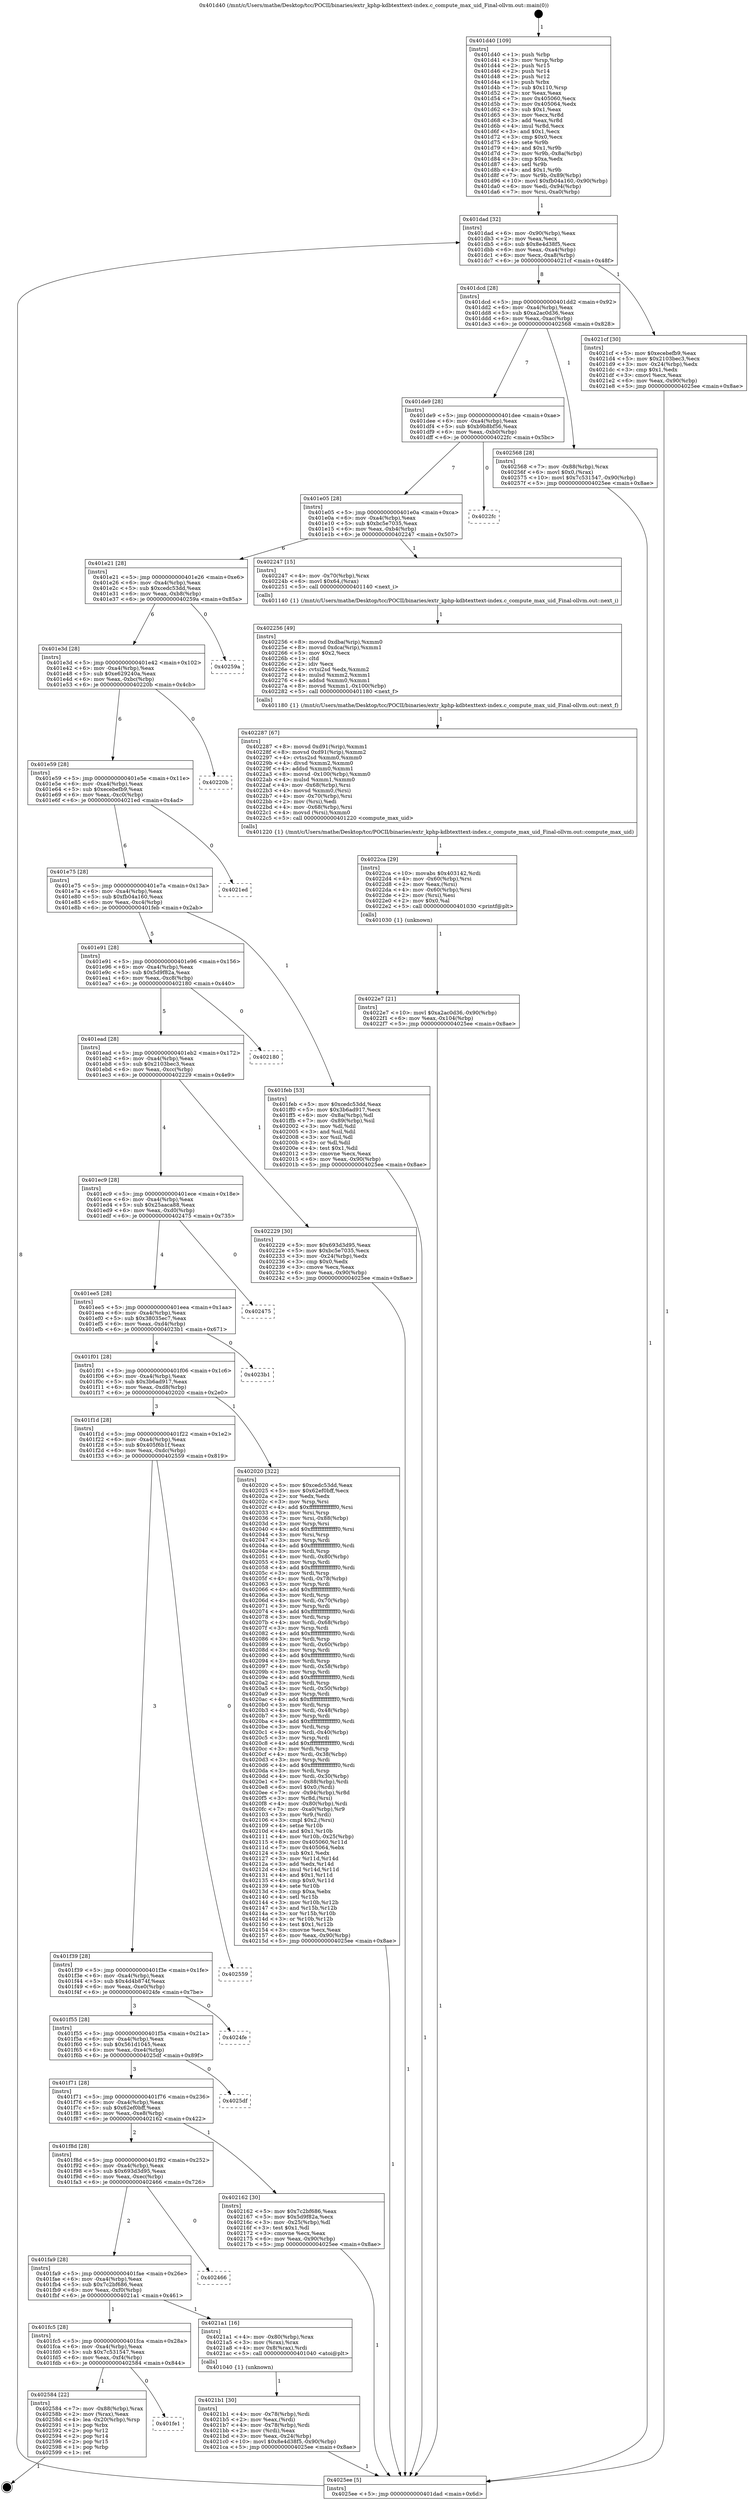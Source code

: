 digraph "0x401d40" {
  label = "0x401d40 (/mnt/c/Users/mathe/Desktop/tcc/POCII/binaries/extr_kphp-kdbtexttext-index.c_compute_max_uid_Final-ollvm.out::main(0))"
  labelloc = "t"
  node[shape=record]

  Entry [label="",width=0.3,height=0.3,shape=circle,fillcolor=black,style=filled]
  "0x401dad" [label="{
     0x401dad [32]\l
     | [instrs]\l
     &nbsp;&nbsp;0x401dad \<+6\>: mov -0x90(%rbp),%eax\l
     &nbsp;&nbsp;0x401db3 \<+2\>: mov %eax,%ecx\l
     &nbsp;&nbsp;0x401db5 \<+6\>: sub $0x8e4d38f5,%ecx\l
     &nbsp;&nbsp;0x401dbb \<+6\>: mov %eax,-0xa4(%rbp)\l
     &nbsp;&nbsp;0x401dc1 \<+6\>: mov %ecx,-0xa8(%rbp)\l
     &nbsp;&nbsp;0x401dc7 \<+6\>: je 00000000004021cf \<main+0x48f\>\l
  }"]
  "0x4021cf" [label="{
     0x4021cf [30]\l
     | [instrs]\l
     &nbsp;&nbsp;0x4021cf \<+5\>: mov $0xecebefb9,%eax\l
     &nbsp;&nbsp;0x4021d4 \<+5\>: mov $0x2103bec3,%ecx\l
     &nbsp;&nbsp;0x4021d9 \<+3\>: mov -0x24(%rbp),%edx\l
     &nbsp;&nbsp;0x4021dc \<+3\>: cmp $0x1,%edx\l
     &nbsp;&nbsp;0x4021df \<+3\>: cmovl %ecx,%eax\l
     &nbsp;&nbsp;0x4021e2 \<+6\>: mov %eax,-0x90(%rbp)\l
     &nbsp;&nbsp;0x4021e8 \<+5\>: jmp 00000000004025ee \<main+0x8ae\>\l
  }"]
  "0x401dcd" [label="{
     0x401dcd [28]\l
     | [instrs]\l
     &nbsp;&nbsp;0x401dcd \<+5\>: jmp 0000000000401dd2 \<main+0x92\>\l
     &nbsp;&nbsp;0x401dd2 \<+6\>: mov -0xa4(%rbp),%eax\l
     &nbsp;&nbsp;0x401dd8 \<+5\>: sub $0xa2ac0d36,%eax\l
     &nbsp;&nbsp;0x401ddd \<+6\>: mov %eax,-0xac(%rbp)\l
     &nbsp;&nbsp;0x401de3 \<+6\>: je 0000000000402568 \<main+0x828\>\l
  }"]
  Exit [label="",width=0.3,height=0.3,shape=circle,fillcolor=black,style=filled,peripheries=2]
  "0x402568" [label="{
     0x402568 [28]\l
     | [instrs]\l
     &nbsp;&nbsp;0x402568 \<+7\>: mov -0x88(%rbp),%rax\l
     &nbsp;&nbsp;0x40256f \<+6\>: movl $0x0,(%rax)\l
     &nbsp;&nbsp;0x402575 \<+10\>: movl $0x7c531547,-0x90(%rbp)\l
     &nbsp;&nbsp;0x40257f \<+5\>: jmp 00000000004025ee \<main+0x8ae\>\l
  }"]
  "0x401de9" [label="{
     0x401de9 [28]\l
     | [instrs]\l
     &nbsp;&nbsp;0x401de9 \<+5\>: jmp 0000000000401dee \<main+0xae\>\l
     &nbsp;&nbsp;0x401dee \<+6\>: mov -0xa4(%rbp),%eax\l
     &nbsp;&nbsp;0x401df4 \<+5\>: sub $0xb9b8bf56,%eax\l
     &nbsp;&nbsp;0x401df9 \<+6\>: mov %eax,-0xb0(%rbp)\l
     &nbsp;&nbsp;0x401dff \<+6\>: je 00000000004022fc \<main+0x5bc\>\l
  }"]
  "0x401fe1" [label="{
     0x401fe1\l
  }", style=dashed]
  "0x4022fc" [label="{
     0x4022fc\l
  }", style=dashed]
  "0x401e05" [label="{
     0x401e05 [28]\l
     | [instrs]\l
     &nbsp;&nbsp;0x401e05 \<+5\>: jmp 0000000000401e0a \<main+0xca\>\l
     &nbsp;&nbsp;0x401e0a \<+6\>: mov -0xa4(%rbp),%eax\l
     &nbsp;&nbsp;0x401e10 \<+5\>: sub $0xbc5e7035,%eax\l
     &nbsp;&nbsp;0x401e15 \<+6\>: mov %eax,-0xb4(%rbp)\l
     &nbsp;&nbsp;0x401e1b \<+6\>: je 0000000000402247 \<main+0x507\>\l
  }"]
  "0x402584" [label="{
     0x402584 [22]\l
     | [instrs]\l
     &nbsp;&nbsp;0x402584 \<+7\>: mov -0x88(%rbp),%rax\l
     &nbsp;&nbsp;0x40258b \<+2\>: mov (%rax),%eax\l
     &nbsp;&nbsp;0x40258d \<+4\>: lea -0x20(%rbp),%rsp\l
     &nbsp;&nbsp;0x402591 \<+1\>: pop %rbx\l
     &nbsp;&nbsp;0x402592 \<+2\>: pop %r12\l
     &nbsp;&nbsp;0x402594 \<+2\>: pop %r14\l
     &nbsp;&nbsp;0x402596 \<+2\>: pop %r15\l
     &nbsp;&nbsp;0x402598 \<+1\>: pop %rbp\l
     &nbsp;&nbsp;0x402599 \<+1\>: ret\l
  }"]
  "0x402247" [label="{
     0x402247 [15]\l
     | [instrs]\l
     &nbsp;&nbsp;0x402247 \<+4\>: mov -0x70(%rbp),%rax\l
     &nbsp;&nbsp;0x40224b \<+6\>: movl $0x64,(%rax)\l
     &nbsp;&nbsp;0x402251 \<+5\>: call 0000000000401140 \<next_i\>\l
     | [calls]\l
     &nbsp;&nbsp;0x401140 \{1\} (/mnt/c/Users/mathe/Desktop/tcc/POCII/binaries/extr_kphp-kdbtexttext-index.c_compute_max_uid_Final-ollvm.out::next_i)\l
  }"]
  "0x401e21" [label="{
     0x401e21 [28]\l
     | [instrs]\l
     &nbsp;&nbsp;0x401e21 \<+5\>: jmp 0000000000401e26 \<main+0xe6\>\l
     &nbsp;&nbsp;0x401e26 \<+6\>: mov -0xa4(%rbp),%eax\l
     &nbsp;&nbsp;0x401e2c \<+5\>: sub $0xcedc53dd,%eax\l
     &nbsp;&nbsp;0x401e31 \<+6\>: mov %eax,-0xb8(%rbp)\l
     &nbsp;&nbsp;0x401e37 \<+6\>: je 000000000040259a \<main+0x85a\>\l
  }"]
  "0x4022e7" [label="{
     0x4022e7 [21]\l
     | [instrs]\l
     &nbsp;&nbsp;0x4022e7 \<+10\>: movl $0xa2ac0d36,-0x90(%rbp)\l
     &nbsp;&nbsp;0x4022f1 \<+6\>: mov %eax,-0x104(%rbp)\l
     &nbsp;&nbsp;0x4022f7 \<+5\>: jmp 00000000004025ee \<main+0x8ae\>\l
  }"]
  "0x40259a" [label="{
     0x40259a\l
  }", style=dashed]
  "0x401e3d" [label="{
     0x401e3d [28]\l
     | [instrs]\l
     &nbsp;&nbsp;0x401e3d \<+5\>: jmp 0000000000401e42 \<main+0x102\>\l
     &nbsp;&nbsp;0x401e42 \<+6\>: mov -0xa4(%rbp),%eax\l
     &nbsp;&nbsp;0x401e48 \<+5\>: sub $0xe629240a,%eax\l
     &nbsp;&nbsp;0x401e4d \<+6\>: mov %eax,-0xbc(%rbp)\l
     &nbsp;&nbsp;0x401e53 \<+6\>: je 000000000040220b \<main+0x4cb\>\l
  }"]
  "0x4022ca" [label="{
     0x4022ca [29]\l
     | [instrs]\l
     &nbsp;&nbsp;0x4022ca \<+10\>: movabs $0x403142,%rdi\l
     &nbsp;&nbsp;0x4022d4 \<+4\>: mov -0x60(%rbp),%rsi\l
     &nbsp;&nbsp;0x4022d8 \<+2\>: mov %eax,(%rsi)\l
     &nbsp;&nbsp;0x4022da \<+4\>: mov -0x60(%rbp),%rsi\l
     &nbsp;&nbsp;0x4022de \<+2\>: mov (%rsi),%esi\l
     &nbsp;&nbsp;0x4022e0 \<+2\>: mov $0x0,%al\l
     &nbsp;&nbsp;0x4022e2 \<+5\>: call 0000000000401030 \<printf@plt\>\l
     | [calls]\l
     &nbsp;&nbsp;0x401030 \{1\} (unknown)\l
  }"]
  "0x40220b" [label="{
     0x40220b\l
  }", style=dashed]
  "0x401e59" [label="{
     0x401e59 [28]\l
     | [instrs]\l
     &nbsp;&nbsp;0x401e59 \<+5\>: jmp 0000000000401e5e \<main+0x11e\>\l
     &nbsp;&nbsp;0x401e5e \<+6\>: mov -0xa4(%rbp),%eax\l
     &nbsp;&nbsp;0x401e64 \<+5\>: sub $0xecebefb9,%eax\l
     &nbsp;&nbsp;0x401e69 \<+6\>: mov %eax,-0xc0(%rbp)\l
     &nbsp;&nbsp;0x401e6f \<+6\>: je 00000000004021ed \<main+0x4ad\>\l
  }"]
  "0x402287" [label="{
     0x402287 [67]\l
     | [instrs]\l
     &nbsp;&nbsp;0x402287 \<+8\>: movsd 0xd91(%rip),%xmm1\l
     &nbsp;&nbsp;0x40228f \<+8\>: movsd 0xd91(%rip),%xmm2\l
     &nbsp;&nbsp;0x402297 \<+4\>: cvtss2sd %xmm0,%xmm0\l
     &nbsp;&nbsp;0x40229b \<+4\>: divsd %xmm2,%xmm0\l
     &nbsp;&nbsp;0x40229f \<+4\>: addsd %xmm0,%xmm1\l
     &nbsp;&nbsp;0x4022a3 \<+8\>: movsd -0x100(%rbp),%xmm0\l
     &nbsp;&nbsp;0x4022ab \<+4\>: mulsd %xmm1,%xmm0\l
     &nbsp;&nbsp;0x4022af \<+4\>: mov -0x68(%rbp),%rsi\l
     &nbsp;&nbsp;0x4022b3 \<+4\>: movsd %xmm0,(%rsi)\l
     &nbsp;&nbsp;0x4022b7 \<+4\>: mov -0x70(%rbp),%rsi\l
     &nbsp;&nbsp;0x4022bb \<+2\>: mov (%rsi),%edi\l
     &nbsp;&nbsp;0x4022bd \<+4\>: mov -0x68(%rbp),%rsi\l
     &nbsp;&nbsp;0x4022c1 \<+4\>: movsd (%rsi),%xmm0\l
     &nbsp;&nbsp;0x4022c5 \<+5\>: call 0000000000401220 \<compute_max_uid\>\l
     | [calls]\l
     &nbsp;&nbsp;0x401220 \{1\} (/mnt/c/Users/mathe/Desktop/tcc/POCII/binaries/extr_kphp-kdbtexttext-index.c_compute_max_uid_Final-ollvm.out::compute_max_uid)\l
  }"]
  "0x4021ed" [label="{
     0x4021ed\l
  }", style=dashed]
  "0x401e75" [label="{
     0x401e75 [28]\l
     | [instrs]\l
     &nbsp;&nbsp;0x401e75 \<+5\>: jmp 0000000000401e7a \<main+0x13a\>\l
     &nbsp;&nbsp;0x401e7a \<+6\>: mov -0xa4(%rbp),%eax\l
     &nbsp;&nbsp;0x401e80 \<+5\>: sub $0xfb04a160,%eax\l
     &nbsp;&nbsp;0x401e85 \<+6\>: mov %eax,-0xc4(%rbp)\l
     &nbsp;&nbsp;0x401e8b \<+6\>: je 0000000000401feb \<main+0x2ab\>\l
  }"]
  "0x402256" [label="{
     0x402256 [49]\l
     | [instrs]\l
     &nbsp;&nbsp;0x402256 \<+8\>: movsd 0xdba(%rip),%xmm0\l
     &nbsp;&nbsp;0x40225e \<+8\>: movsd 0xdca(%rip),%xmm1\l
     &nbsp;&nbsp;0x402266 \<+5\>: mov $0x2,%ecx\l
     &nbsp;&nbsp;0x40226b \<+1\>: cltd\l
     &nbsp;&nbsp;0x40226c \<+2\>: idiv %ecx\l
     &nbsp;&nbsp;0x40226e \<+4\>: cvtsi2sd %edx,%xmm2\l
     &nbsp;&nbsp;0x402272 \<+4\>: mulsd %xmm2,%xmm1\l
     &nbsp;&nbsp;0x402276 \<+4\>: addsd %xmm0,%xmm1\l
     &nbsp;&nbsp;0x40227a \<+8\>: movsd %xmm1,-0x100(%rbp)\l
     &nbsp;&nbsp;0x402282 \<+5\>: call 0000000000401180 \<next_f\>\l
     | [calls]\l
     &nbsp;&nbsp;0x401180 \{1\} (/mnt/c/Users/mathe/Desktop/tcc/POCII/binaries/extr_kphp-kdbtexttext-index.c_compute_max_uid_Final-ollvm.out::next_f)\l
  }"]
  "0x401feb" [label="{
     0x401feb [53]\l
     | [instrs]\l
     &nbsp;&nbsp;0x401feb \<+5\>: mov $0xcedc53dd,%eax\l
     &nbsp;&nbsp;0x401ff0 \<+5\>: mov $0x3b6ad917,%ecx\l
     &nbsp;&nbsp;0x401ff5 \<+6\>: mov -0x8a(%rbp),%dl\l
     &nbsp;&nbsp;0x401ffb \<+7\>: mov -0x89(%rbp),%sil\l
     &nbsp;&nbsp;0x402002 \<+3\>: mov %dl,%dil\l
     &nbsp;&nbsp;0x402005 \<+3\>: and %sil,%dil\l
     &nbsp;&nbsp;0x402008 \<+3\>: xor %sil,%dl\l
     &nbsp;&nbsp;0x40200b \<+3\>: or %dl,%dil\l
     &nbsp;&nbsp;0x40200e \<+4\>: test $0x1,%dil\l
     &nbsp;&nbsp;0x402012 \<+3\>: cmovne %ecx,%eax\l
     &nbsp;&nbsp;0x402015 \<+6\>: mov %eax,-0x90(%rbp)\l
     &nbsp;&nbsp;0x40201b \<+5\>: jmp 00000000004025ee \<main+0x8ae\>\l
  }"]
  "0x401e91" [label="{
     0x401e91 [28]\l
     | [instrs]\l
     &nbsp;&nbsp;0x401e91 \<+5\>: jmp 0000000000401e96 \<main+0x156\>\l
     &nbsp;&nbsp;0x401e96 \<+6\>: mov -0xa4(%rbp),%eax\l
     &nbsp;&nbsp;0x401e9c \<+5\>: sub $0x5d9f82a,%eax\l
     &nbsp;&nbsp;0x401ea1 \<+6\>: mov %eax,-0xc8(%rbp)\l
     &nbsp;&nbsp;0x401ea7 \<+6\>: je 0000000000402180 \<main+0x440\>\l
  }"]
  "0x4025ee" [label="{
     0x4025ee [5]\l
     | [instrs]\l
     &nbsp;&nbsp;0x4025ee \<+5\>: jmp 0000000000401dad \<main+0x6d\>\l
  }"]
  "0x401d40" [label="{
     0x401d40 [109]\l
     | [instrs]\l
     &nbsp;&nbsp;0x401d40 \<+1\>: push %rbp\l
     &nbsp;&nbsp;0x401d41 \<+3\>: mov %rsp,%rbp\l
     &nbsp;&nbsp;0x401d44 \<+2\>: push %r15\l
     &nbsp;&nbsp;0x401d46 \<+2\>: push %r14\l
     &nbsp;&nbsp;0x401d48 \<+2\>: push %r12\l
     &nbsp;&nbsp;0x401d4a \<+1\>: push %rbx\l
     &nbsp;&nbsp;0x401d4b \<+7\>: sub $0x110,%rsp\l
     &nbsp;&nbsp;0x401d52 \<+2\>: xor %eax,%eax\l
     &nbsp;&nbsp;0x401d54 \<+7\>: mov 0x405060,%ecx\l
     &nbsp;&nbsp;0x401d5b \<+7\>: mov 0x405064,%edx\l
     &nbsp;&nbsp;0x401d62 \<+3\>: sub $0x1,%eax\l
     &nbsp;&nbsp;0x401d65 \<+3\>: mov %ecx,%r8d\l
     &nbsp;&nbsp;0x401d68 \<+3\>: add %eax,%r8d\l
     &nbsp;&nbsp;0x401d6b \<+4\>: imul %r8d,%ecx\l
     &nbsp;&nbsp;0x401d6f \<+3\>: and $0x1,%ecx\l
     &nbsp;&nbsp;0x401d72 \<+3\>: cmp $0x0,%ecx\l
     &nbsp;&nbsp;0x401d75 \<+4\>: sete %r9b\l
     &nbsp;&nbsp;0x401d79 \<+4\>: and $0x1,%r9b\l
     &nbsp;&nbsp;0x401d7d \<+7\>: mov %r9b,-0x8a(%rbp)\l
     &nbsp;&nbsp;0x401d84 \<+3\>: cmp $0xa,%edx\l
     &nbsp;&nbsp;0x401d87 \<+4\>: setl %r9b\l
     &nbsp;&nbsp;0x401d8b \<+4\>: and $0x1,%r9b\l
     &nbsp;&nbsp;0x401d8f \<+7\>: mov %r9b,-0x89(%rbp)\l
     &nbsp;&nbsp;0x401d96 \<+10\>: movl $0xfb04a160,-0x90(%rbp)\l
     &nbsp;&nbsp;0x401da0 \<+6\>: mov %edi,-0x94(%rbp)\l
     &nbsp;&nbsp;0x401da6 \<+7\>: mov %rsi,-0xa0(%rbp)\l
  }"]
  "0x4021b1" [label="{
     0x4021b1 [30]\l
     | [instrs]\l
     &nbsp;&nbsp;0x4021b1 \<+4\>: mov -0x78(%rbp),%rdi\l
     &nbsp;&nbsp;0x4021b5 \<+2\>: mov %eax,(%rdi)\l
     &nbsp;&nbsp;0x4021b7 \<+4\>: mov -0x78(%rbp),%rdi\l
     &nbsp;&nbsp;0x4021bb \<+2\>: mov (%rdi),%eax\l
     &nbsp;&nbsp;0x4021bd \<+3\>: mov %eax,-0x24(%rbp)\l
     &nbsp;&nbsp;0x4021c0 \<+10\>: movl $0x8e4d38f5,-0x90(%rbp)\l
     &nbsp;&nbsp;0x4021ca \<+5\>: jmp 00000000004025ee \<main+0x8ae\>\l
  }"]
  "0x402180" [label="{
     0x402180\l
  }", style=dashed]
  "0x401ead" [label="{
     0x401ead [28]\l
     | [instrs]\l
     &nbsp;&nbsp;0x401ead \<+5\>: jmp 0000000000401eb2 \<main+0x172\>\l
     &nbsp;&nbsp;0x401eb2 \<+6\>: mov -0xa4(%rbp),%eax\l
     &nbsp;&nbsp;0x401eb8 \<+5\>: sub $0x2103bec3,%eax\l
     &nbsp;&nbsp;0x401ebd \<+6\>: mov %eax,-0xcc(%rbp)\l
     &nbsp;&nbsp;0x401ec3 \<+6\>: je 0000000000402229 \<main+0x4e9\>\l
  }"]
  "0x401fc5" [label="{
     0x401fc5 [28]\l
     | [instrs]\l
     &nbsp;&nbsp;0x401fc5 \<+5\>: jmp 0000000000401fca \<main+0x28a\>\l
     &nbsp;&nbsp;0x401fca \<+6\>: mov -0xa4(%rbp),%eax\l
     &nbsp;&nbsp;0x401fd0 \<+5\>: sub $0x7c531547,%eax\l
     &nbsp;&nbsp;0x401fd5 \<+6\>: mov %eax,-0xf4(%rbp)\l
     &nbsp;&nbsp;0x401fdb \<+6\>: je 0000000000402584 \<main+0x844\>\l
  }"]
  "0x402229" [label="{
     0x402229 [30]\l
     | [instrs]\l
     &nbsp;&nbsp;0x402229 \<+5\>: mov $0x693d3d95,%eax\l
     &nbsp;&nbsp;0x40222e \<+5\>: mov $0xbc5e7035,%ecx\l
     &nbsp;&nbsp;0x402233 \<+3\>: mov -0x24(%rbp),%edx\l
     &nbsp;&nbsp;0x402236 \<+3\>: cmp $0x0,%edx\l
     &nbsp;&nbsp;0x402239 \<+3\>: cmove %ecx,%eax\l
     &nbsp;&nbsp;0x40223c \<+6\>: mov %eax,-0x90(%rbp)\l
     &nbsp;&nbsp;0x402242 \<+5\>: jmp 00000000004025ee \<main+0x8ae\>\l
  }"]
  "0x401ec9" [label="{
     0x401ec9 [28]\l
     | [instrs]\l
     &nbsp;&nbsp;0x401ec9 \<+5\>: jmp 0000000000401ece \<main+0x18e\>\l
     &nbsp;&nbsp;0x401ece \<+6\>: mov -0xa4(%rbp),%eax\l
     &nbsp;&nbsp;0x401ed4 \<+5\>: sub $0x25aaca88,%eax\l
     &nbsp;&nbsp;0x401ed9 \<+6\>: mov %eax,-0xd0(%rbp)\l
     &nbsp;&nbsp;0x401edf \<+6\>: je 0000000000402475 \<main+0x735\>\l
  }"]
  "0x4021a1" [label="{
     0x4021a1 [16]\l
     | [instrs]\l
     &nbsp;&nbsp;0x4021a1 \<+4\>: mov -0x80(%rbp),%rax\l
     &nbsp;&nbsp;0x4021a5 \<+3\>: mov (%rax),%rax\l
     &nbsp;&nbsp;0x4021a8 \<+4\>: mov 0x8(%rax),%rdi\l
     &nbsp;&nbsp;0x4021ac \<+5\>: call 0000000000401040 \<atoi@plt\>\l
     | [calls]\l
     &nbsp;&nbsp;0x401040 \{1\} (unknown)\l
  }"]
  "0x402475" [label="{
     0x402475\l
  }", style=dashed]
  "0x401ee5" [label="{
     0x401ee5 [28]\l
     | [instrs]\l
     &nbsp;&nbsp;0x401ee5 \<+5\>: jmp 0000000000401eea \<main+0x1aa\>\l
     &nbsp;&nbsp;0x401eea \<+6\>: mov -0xa4(%rbp),%eax\l
     &nbsp;&nbsp;0x401ef0 \<+5\>: sub $0x38035ec7,%eax\l
     &nbsp;&nbsp;0x401ef5 \<+6\>: mov %eax,-0xd4(%rbp)\l
     &nbsp;&nbsp;0x401efb \<+6\>: je 00000000004023b1 \<main+0x671\>\l
  }"]
  "0x401fa9" [label="{
     0x401fa9 [28]\l
     | [instrs]\l
     &nbsp;&nbsp;0x401fa9 \<+5\>: jmp 0000000000401fae \<main+0x26e\>\l
     &nbsp;&nbsp;0x401fae \<+6\>: mov -0xa4(%rbp),%eax\l
     &nbsp;&nbsp;0x401fb4 \<+5\>: sub $0x7c2bf686,%eax\l
     &nbsp;&nbsp;0x401fb9 \<+6\>: mov %eax,-0xf0(%rbp)\l
     &nbsp;&nbsp;0x401fbf \<+6\>: je 00000000004021a1 \<main+0x461\>\l
  }"]
  "0x4023b1" [label="{
     0x4023b1\l
  }", style=dashed]
  "0x401f01" [label="{
     0x401f01 [28]\l
     | [instrs]\l
     &nbsp;&nbsp;0x401f01 \<+5\>: jmp 0000000000401f06 \<main+0x1c6\>\l
     &nbsp;&nbsp;0x401f06 \<+6\>: mov -0xa4(%rbp),%eax\l
     &nbsp;&nbsp;0x401f0c \<+5\>: sub $0x3b6ad917,%eax\l
     &nbsp;&nbsp;0x401f11 \<+6\>: mov %eax,-0xd8(%rbp)\l
     &nbsp;&nbsp;0x401f17 \<+6\>: je 0000000000402020 \<main+0x2e0\>\l
  }"]
  "0x402466" [label="{
     0x402466\l
  }", style=dashed]
  "0x402020" [label="{
     0x402020 [322]\l
     | [instrs]\l
     &nbsp;&nbsp;0x402020 \<+5\>: mov $0xcedc53dd,%eax\l
     &nbsp;&nbsp;0x402025 \<+5\>: mov $0x62ef0bff,%ecx\l
     &nbsp;&nbsp;0x40202a \<+2\>: xor %edx,%edx\l
     &nbsp;&nbsp;0x40202c \<+3\>: mov %rsp,%rsi\l
     &nbsp;&nbsp;0x40202f \<+4\>: add $0xfffffffffffffff0,%rsi\l
     &nbsp;&nbsp;0x402033 \<+3\>: mov %rsi,%rsp\l
     &nbsp;&nbsp;0x402036 \<+7\>: mov %rsi,-0x88(%rbp)\l
     &nbsp;&nbsp;0x40203d \<+3\>: mov %rsp,%rsi\l
     &nbsp;&nbsp;0x402040 \<+4\>: add $0xfffffffffffffff0,%rsi\l
     &nbsp;&nbsp;0x402044 \<+3\>: mov %rsi,%rsp\l
     &nbsp;&nbsp;0x402047 \<+3\>: mov %rsp,%rdi\l
     &nbsp;&nbsp;0x40204a \<+4\>: add $0xfffffffffffffff0,%rdi\l
     &nbsp;&nbsp;0x40204e \<+3\>: mov %rdi,%rsp\l
     &nbsp;&nbsp;0x402051 \<+4\>: mov %rdi,-0x80(%rbp)\l
     &nbsp;&nbsp;0x402055 \<+3\>: mov %rsp,%rdi\l
     &nbsp;&nbsp;0x402058 \<+4\>: add $0xfffffffffffffff0,%rdi\l
     &nbsp;&nbsp;0x40205c \<+3\>: mov %rdi,%rsp\l
     &nbsp;&nbsp;0x40205f \<+4\>: mov %rdi,-0x78(%rbp)\l
     &nbsp;&nbsp;0x402063 \<+3\>: mov %rsp,%rdi\l
     &nbsp;&nbsp;0x402066 \<+4\>: add $0xfffffffffffffff0,%rdi\l
     &nbsp;&nbsp;0x40206a \<+3\>: mov %rdi,%rsp\l
     &nbsp;&nbsp;0x40206d \<+4\>: mov %rdi,-0x70(%rbp)\l
     &nbsp;&nbsp;0x402071 \<+3\>: mov %rsp,%rdi\l
     &nbsp;&nbsp;0x402074 \<+4\>: add $0xfffffffffffffff0,%rdi\l
     &nbsp;&nbsp;0x402078 \<+3\>: mov %rdi,%rsp\l
     &nbsp;&nbsp;0x40207b \<+4\>: mov %rdi,-0x68(%rbp)\l
     &nbsp;&nbsp;0x40207f \<+3\>: mov %rsp,%rdi\l
     &nbsp;&nbsp;0x402082 \<+4\>: add $0xfffffffffffffff0,%rdi\l
     &nbsp;&nbsp;0x402086 \<+3\>: mov %rdi,%rsp\l
     &nbsp;&nbsp;0x402089 \<+4\>: mov %rdi,-0x60(%rbp)\l
     &nbsp;&nbsp;0x40208d \<+3\>: mov %rsp,%rdi\l
     &nbsp;&nbsp;0x402090 \<+4\>: add $0xfffffffffffffff0,%rdi\l
     &nbsp;&nbsp;0x402094 \<+3\>: mov %rdi,%rsp\l
     &nbsp;&nbsp;0x402097 \<+4\>: mov %rdi,-0x58(%rbp)\l
     &nbsp;&nbsp;0x40209b \<+3\>: mov %rsp,%rdi\l
     &nbsp;&nbsp;0x40209e \<+4\>: add $0xfffffffffffffff0,%rdi\l
     &nbsp;&nbsp;0x4020a2 \<+3\>: mov %rdi,%rsp\l
     &nbsp;&nbsp;0x4020a5 \<+4\>: mov %rdi,-0x50(%rbp)\l
     &nbsp;&nbsp;0x4020a9 \<+3\>: mov %rsp,%rdi\l
     &nbsp;&nbsp;0x4020ac \<+4\>: add $0xfffffffffffffff0,%rdi\l
     &nbsp;&nbsp;0x4020b0 \<+3\>: mov %rdi,%rsp\l
     &nbsp;&nbsp;0x4020b3 \<+4\>: mov %rdi,-0x48(%rbp)\l
     &nbsp;&nbsp;0x4020b7 \<+3\>: mov %rsp,%rdi\l
     &nbsp;&nbsp;0x4020ba \<+4\>: add $0xfffffffffffffff0,%rdi\l
     &nbsp;&nbsp;0x4020be \<+3\>: mov %rdi,%rsp\l
     &nbsp;&nbsp;0x4020c1 \<+4\>: mov %rdi,-0x40(%rbp)\l
     &nbsp;&nbsp;0x4020c5 \<+3\>: mov %rsp,%rdi\l
     &nbsp;&nbsp;0x4020c8 \<+4\>: add $0xfffffffffffffff0,%rdi\l
     &nbsp;&nbsp;0x4020cc \<+3\>: mov %rdi,%rsp\l
     &nbsp;&nbsp;0x4020cf \<+4\>: mov %rdi,-0x38(%rbp)\l
     &nbsp;&nbsp;0x4020d3 \<+3\>: mov %rsp,%rdi\l
     &nbsp;&nbsp;0x4020d6 \<+4\>: add $0xfffffffffffffff0,%rdi\l
     &nbsp;&nbsp;0x4020da \<+3\>: mov %rdi,%rsp\l
     &nbsp;&nbsp;0x4020dd \<+4\>: mov %rdi,-0x30(%rbp)\l
     &nbsp;&nbsp;0x4020e1 \<+7\>: mov -0x88(%rbp),%rdi\l
     &nbsp;&nbsp;0x4020e8 \<+6\>: movl $0x0,(%rdi)\l
     &nbsp;&nbsp;0x4020ee \<+7\>: mov -0x94(%rbp),%r8d\l
     &nbsp;&nbsp;0x4020f5 \<+3\>: mov %r8d,(%rsi)\l
     &nbsp;&nbsp;0x4020f8 \<+4\>: mov -0x80(%rbp),%rdi\l
     &nbsp;&nbsp;0x4020fc \<+7\>: mov -0xa0(%rbp),%r9\l
     &nbsp;&nbsp;0x402103 \<+3\>: mov %r9,(%rdi)\l
     &nbsp;&nbsp;0x402106 \<+3\>: cmpl $0x2,(%rsi)\l
     &nbsp;&nbsp;0x402109 \<+4\>: setne %r10b\l
     &nbsp;&nbsp;0x40210d \<+4\>: and $0x1,%r10b\l
     &nbsp;&nbsp;0x402111 \<+4\>: mov %r10b,-0x25(%rbp)\l
     &nbsp;&nbsp;0x402115 \<+8\>: mov 0x405060,%r11d\l
     &nbsp;&nbsp;0x40211d \<+7\>: mov 0x405064,%ebx\l
     &nbsp;&nbsp;0x402124 \<+3\>: sub $0x1,%edx\l
     &nbsp;&nbsp;0x402127 \<+3\>: mov %r11d,%r14d\l
     &nbsp;&nbsp;0x40212a \<+3\>: add %edx,%r14d\l
     &nbsp;&nbsp;0x40212d \<+4\>: imul %r14d,%r11d\l
     &nbsp;&nbsp;0x402131 \<+4\>: and $0x1,%r11d\l
     &nbsp;&nbsp;0x402135 \<+4\>: cmp $0x0,%r11d\l
     &nbsp;&nbsp;0x402139 \<+4\>: sete %r10b\l
     &nbsp;&nbsp;0x40213d \<+3\>: cmp $0xa,%ebx\l
     &nbsp;&nbsp;0x402140 \<+4\>: setl %r15b\l
     &nbsp;&nbsp;0x402144 \<+3\>: mov %r10b,%r12b\l
     &nbsp;&nbsp;0x402147 \<+3\>: and %r15b,%r12b\l
     &nbsp;&nbsp;0x40214a \<+3\>: xor %r15b,%r10b\l
     &nbsp;&nbsp;0x40214d \<+3\>: or %r10b,%r12b\l
     &nbsp;&nbsp;0x402150 \<+4\>: test $0x1,%r12b\l
     &nbsp;&nbsp;0x402154 \<+3\>: cmovne %ecx,%eax\l
     &nbsp;&nbsp;0x402157 \<+6\>: mov %eax,-0x90(%rbp)\l
     &nbsp;&nbsp;0x40215d \<+5\>: jmp 00000000004025ee \<main+0x8ae\>\l
  }"]
  "0x401f1d" [label="{
     0x401f1d [28]\l
     | [instrs]\l
     &nbsp;&nbsp;0x401f1d \<+5\>: jmp 0000000000401f22 \<main+0x1e2\>\l
     &nbsp;&nbsp;0x401f22 \<+6\>: mov -0xa4(%rbp),%eax\l
     &nbsp;&nbsp;0x401f28 \<+5\>: sub $0x405f6b1f,%eax\l
     &nbsp;&nbsp;0x401f2d \<+6\>: mov %eax,-0xdc(%rbp)\l
     &nbsp;&nbsp;0x401f33 \<+6\>: je 0000000000402559 \<main+0x819\>\l
  }"]
  "0x401f8d" [label="{
     0x401f8d [28]\l
     | [instrs]\l
     &nbsp;&nbsp;0x401f8d \<+5\>: jmp 0000000000401f92 \<main+0x252\>\l
     &nbsp;&nbsp;0x401f92 \<+6\>: mov -0xa4(%rbp),%eax\l
     &nbsp;&nbsp;0x401f98 \<+5\>: sub $0x693d3d95,%eax\l
     &nbsp;&nbsp;0x401f9d \<+6\>: mov %eax,-0xec(%rbp)\l
     &nbsp;&nbsp;0x401fa3 \<+6\>: je 0000000000402466 \<main+0x726\>\l
  }"]
  "0x402162" [label="{
     0x402162 [30]\l
     | [instrs]\l
     &nbsp;&nbsp;0x402162 \<+5\>: mov $0x7c2bf686,%eax\l
     &nbsp;&nbsp;0x402167 \<+5\>: mov $0x5d9f82a,%ecx\l
     &nbsp;&nbsp;0x40216c \<+3\>: mov -0x25(%rbp),%dl\l
     &nbsp;&nbsp;0x40216f \<+3\>: test $0x1,%dl\l
     &nbsp;&nbsp;0x402172 \<+3\>: cmovne %ecx,%eax\l
     &nbsp;&nbsp;0x402175 \<+6\>: mov %eax,-0x90(%rbp)\l
     &nbsp;&nbsp;0x40217b \<+5\>: jmp 00000000004025ee \<main+0x8ae\>\l
  }"]
  "0x402559" [label="{
     0x402559\l
  }", style=dashed]
  "0x401f39" [label="{
     0x401f39 [28]\l
     | [instrs]\l
     &nbsp;&nbsp;0x401f39 \<+5\>: jmp 0000000000401f3e \<main+0x1fe\>\l
     &nbsp;&nbsp;0x401f3e \<+6\>: mov -0xa4(%rbp),%eax\l
     &nbsp;&nbsp;0x401f44 \<+5\>: sub $0x4d4b874f,%eax\l
     &nbsp;&nbsp;0x401f49 \<+6\>: mov %eax,-0xe0(%rbp)\l
     &nbsp;&nbsp;0x401f4f \<+6\>: je 00000000004024fe \<main+0x7be\>\l
  }"]
  "0x401f71" [label="{
     0x401f71 [28]\l
     | [instrs]\l
     &nbsp;&nbsp;0x401f71 \<+5\>: jmp 0000000000401f76 \<main+0x236\>\l
     &nbsp;&nbsp;0x401f76 \<+6\>: mov -0xa4(%rbp),%eax\l
     &nbsp;&nbsp;0x401f7c \<+5\>: sub $0x62ef0bff,%eax\l
     &nbsp;&nbsp;0x401f81 \<+6\>: mov %eax,-0xe8(%rbp)\l
     &nbsp;&nbsp;0x401f87 \<+6\>: je 0000000000402162 \<main+0x422\>\l
  }"]
  "0x4024fe" [label="{
     0x4024fe\l
  }", style=dashed]
  "0x401f55" [label="{
     0x401f55 [28]\l
     | [instrs]\l
     &nbsp;&nbsp;0x401f55 \<+5\>: jmp 0000000000401f5a \<main+0x21a\>\l
     &nbsp;&nbsp;0x401f5a \<+6\>: mov -0xa4(%rbp),%eax\l
     &nbsp;&nbsp;0x401f60 \<+5\>: sub $0x561d1045,%eax\l
     &nbsp;&nbsp;0x401f65 \<+6\>: mov %eax,-0xe4(%rbp)\l
     &nbsp;&nbsp;0x401f6b \<+6\>: je 00000000004025df \<main+0x89f\>\l
  }"]
  "0x4025df" [label="{
     0x4025df\l
  }", style=dashed]
  Entry -> "0x401d40" [label=" 1"]
  "0x401dad" -> "0x4021cf" [label=" 1"]
  "0x401dad" -> "0x401dcd" [label=" 8"]
  "0x402584" -> Exit [label=" 1"]
  "0x401dcd" -> "0x402568" [label=" 1"]
  "0x401dcd" -> "0x401de9" [label=" 7"]
  "0x401fc5" -> "0x401fe1" [label=" 0"]
  "0x401de9" -> "0x4022fc" [label=" 0"]
  "0x401de9" -> "0x401e05" [label=" 7"]
  "0x401fc5" -> "0x402584" [label=" 1"]
  "0x401e05" -> "0x402247" [label=" 1"]
  "0x401e05" -> "0x401e21" [label=" 6"]
  "0x402568" -> "0x4025ee" [label=" 1"]
  "0x401e21" -> "0x40259a" [label=" 0"]
  "0x401e21" -> "0x401e3d" [label=" 6"]
  "0x4022e7" -> "0x4025ee" [label=" 1"]
  "0x401e3d" -> "0x40220b" [label=" 0"]
  "0x401e3d" -> "0x401e59" [label=" 6"]
  "0x4022ca" -> "0x4022e7" [label=" 1"]
  "0x401e59" -> "0x4021ed" [label=" 0"]
  "0x401e59" -> "0x401e75" [label=" 6"]
  "0x402287" -> "0x4022ca" [label=" 1"]
  "0x401e75" -> "0x401feb" [label=" 1"]
  "0x401e75" -> "0x401e91" [label=" 5"]
  "0x401feb" -> "0x4025ee" [label=" 1"]
  "0x401d40" -> "0x401dad" [label=" 1"]
  "0x4025ee" -> "0x401dad" [label=" 8"]
  "0x402256" -> "0x402287" [label=" 1"]
  "0x401e91" -> "0x402180" [label=" 0"]
  "0x401e91" -> "0x401ead" [label=" 5"]
  "0x402247" -> "0x402256" [label=" 1"]
  "0x401ead" -> "0x402229" [label=" 1"]
  "0x401ead" -> "0x401ec9" [label=" 4"]
  "0x402229" -> "0x4025ee" [label=" 1"]
  "0x401ec9" -> "0x402475" [label=" 0"]
  "0x401ec9" -> "0x401ee5" [label=" 4"]
  "0x4021cf" -> "0x4025ee" [label=" 1"]
  "0x401ee5" -> "0x4023b1" [label=" 0"]
  "0x401ee5" -> "0x401f01" [label=" 4"]
  "0x4021a1" -> "0x4021b1" [label=" 1"]
  "0x401f01" -> "0x402020" [label=" 1"]
  "0x401f01" -> "0x401f1d" [label=" 3"]
  "0x401fa9" -> "0x401fc5" [label=" 1"]
  "0x402020" -> "0x4025ee" [label=" 1"]
  "0x4021b1" -> "0x4025ee" [label=" 1"]
  "0x401f1d" -> "0x402559" [label=" 0"]
  "0x401f1d" -> "0x401f39" [label=" 3"]
  "0x401f8d" -> "0x401fa9" [label=" 2"]
  "0x401f39" -> "0x4024fe" [label=" 0"]
  "0x401f39" -> "0x401f55" [label=" 3"]
  "0x401fa9" -> "0x4021a1" [label=" 1"]
  "0x401f55" -> "0x4025df" [label=" 0"]
  "0x401f55" -> "0x401f71" [label=" 3"]
  "0x401f8d" -> "0x402466" [label=" 0"]
  "0x401f71" -> "0x402162" [label=" 1"]
  "0x401f71" -> "0x401f8d" [label=" 2"]
  "0x402162" -> "0x4025ee" [label=" 1"]
}
